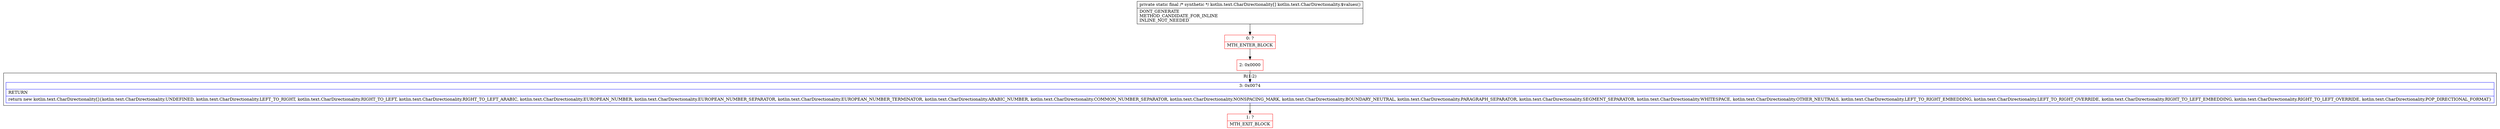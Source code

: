 digraph "CFG forkotlin.text.CharDirectionality.$values()[Lkotlin\/text\/CharDirectionality;" {
subgraph cluster_Region_1627050481 {
label = "R(1:2)";
node [shape=record,color=blue];
Node_3 [shape=record,label="{3\:\ 0x0074|RETURN\l|return new kotlin.text.CharDirectionality[]\{kotlin.text.CharDirectionality.UNDEFINED, kotlin.text.CharDirectionality.LEFT_TO_RIGHT, kotlin.text.CharDirectionality.RIGHT_TO_LEFT, kotlin.text.CharDirectionality.RIGHT_TO_LEFT_ARABIC, kotlin.text.CharDirectionality.EUROPEAN_NUMBER, kotlin.text.CharDirectionality.EUROPEAN_NUMBER_SEPARATOR, kotlin.text.CharDirectionality.EUROPEAN_NUMBER_TERMINATOR, kotlin.text.CharDirectionality.ARABIC_NUMBER, kotlin.text.CharDirectionality.COMMON_NUMBER_SEPARATOR, kotlin.text.CharDirectionality.NONSPACING_MARK, kotlin.text.CharDirectionality.BOUNDARY_NEUTRAL, kotlin.text.CharDirectionality.PARAGRAPH_SEPARATOR, kotlin.text.CharDirectionality.SEGMENT_SEPARATOR, kotlin.text.CharDirectionality.WHITESPACE, kotlin.text.CharDirectionality.OTHER_NEUTRALS, kotlin.text.CharDirectionality.LEFT_TO_RIGHT_EMBEDDING, kotlin.text.CharDirectionality.LEFT_TO_RIGHT_OVERRIDE, kotlin.text.CharDirectionality.RIGHT_TO_LEFT_EMBEDDING, kotlin.text.CharDirectionality.RIGHT_TO_LEFT_OVERRIDE, kotlin.text.CharDirectionality.POP_DIRECTIONAL_FORMAT\}\l}"];
}
Node_0 [shape=record,color=red,label="{0\:\ ?|MTH_ENTER_BLOCK\l}"];
Node_2 [shape=record,color=red,label="{2\:\ 0x0000}"];
Node_1 [shape=record,color=red,label="{1\:\ ?|MTH_EXIT_BLOCK\l}"];
MethodNode[shape=record,label="{private static final \/* synthetic *\/ kotlin.text.CharDirectionality[] kotlin.text.CharDirectionality.$values()  | DONT_GENERATE\lMETHOD_CANDIDATE_FOR_INLINE\lINLINE_NOT_NEEDED\l}"];
MethodNode -> Node_0;Node_3 -> Node_1;
Node_0 -> Node_2;
Node_2 -> Node_3;
}

